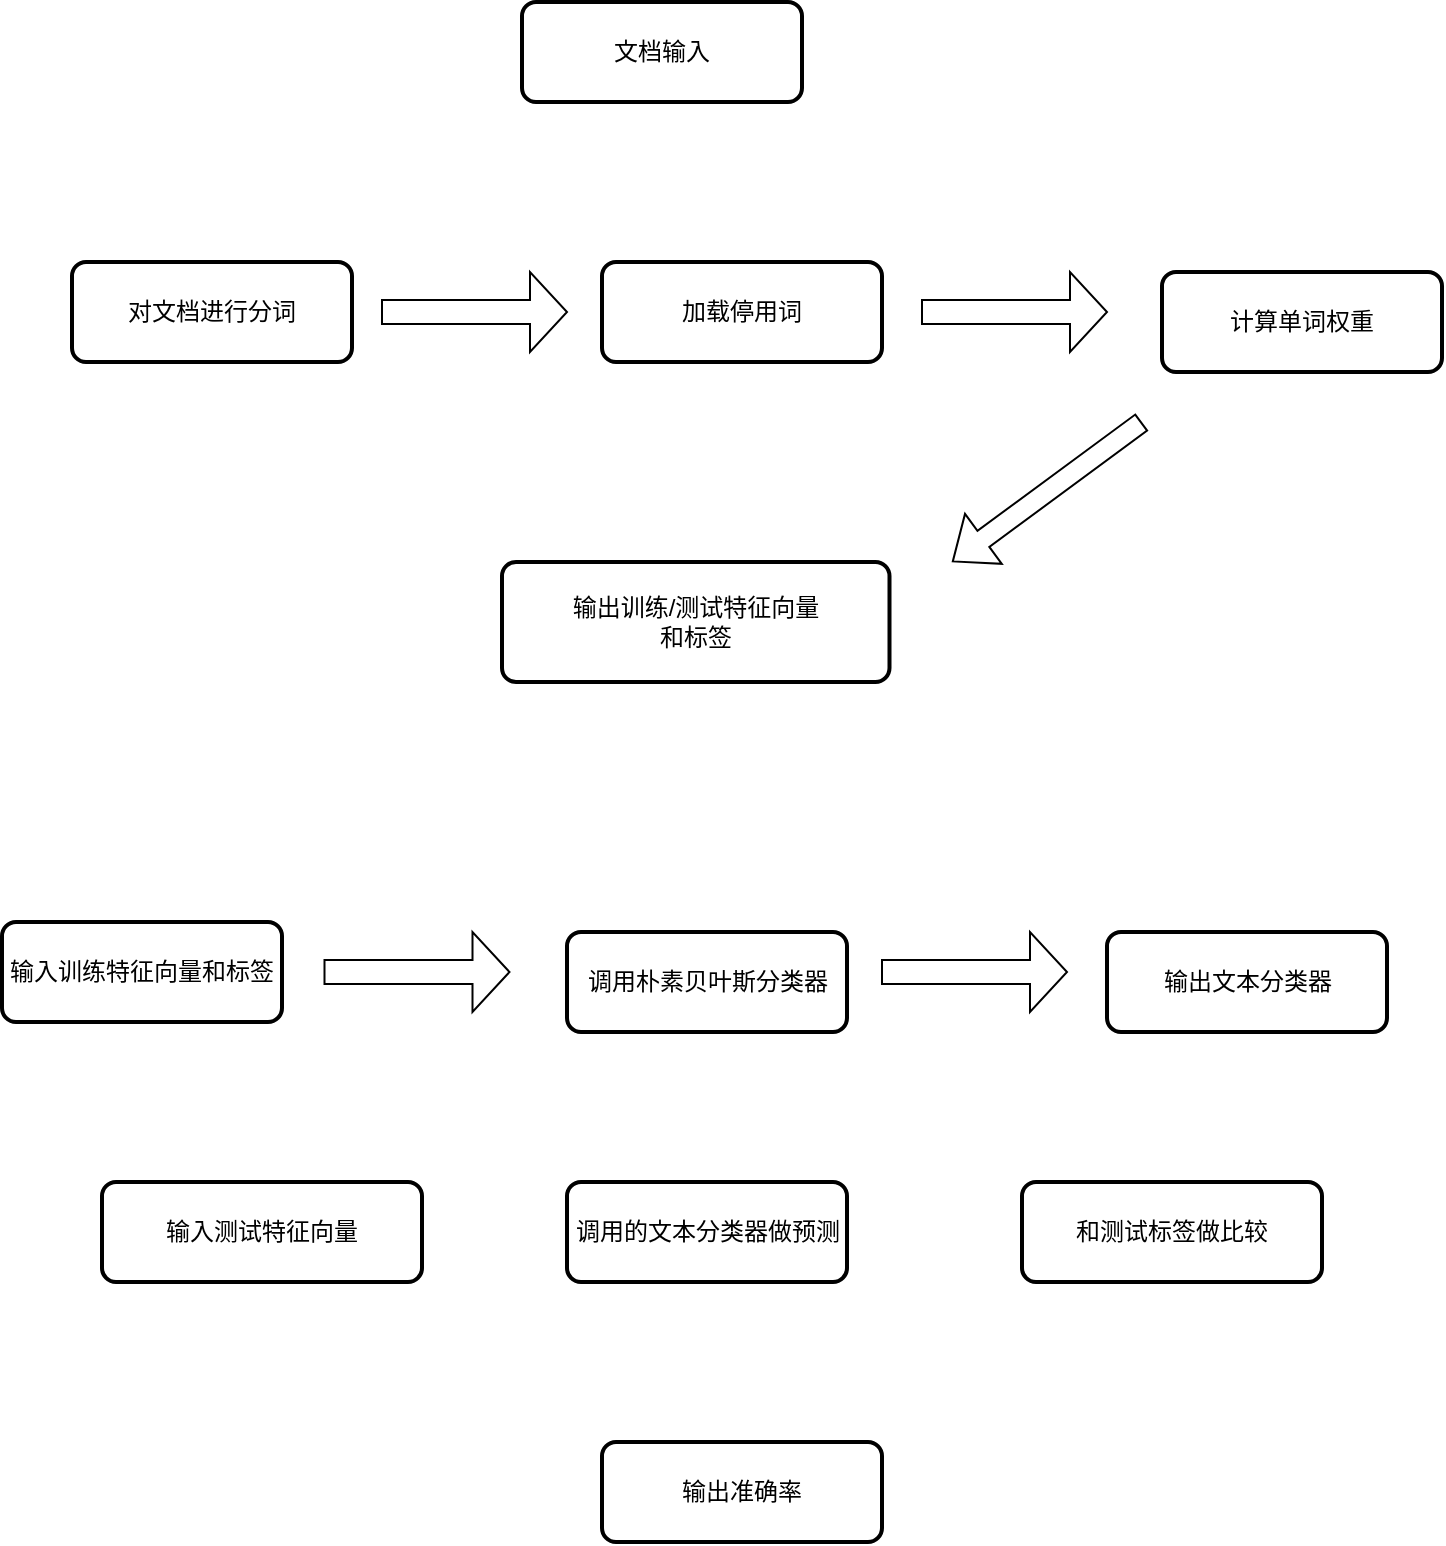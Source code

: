 <mxfile version="21.5.2" type="github">
  <diagram name="第 1 页" id="rNnZSmpVsnvhEYnPXjJP">
    <mxGraphModel dx="1434" dy="755" grid="1" gridSize="10" guides="1" tooltips="1" connect="1" arrows="1" fold="1" page="1" pageScale="1" pageWidth="827" pageHeight="1169" math="0" shadow="0">
      <root>
        <mxCell id="0" />
        <mxCell id="1" parent="0" />
        <mxCell id="xnREdT0JmF6SlJ20tpJP-6" value="对文档进行分词" style="rounded=1;whiteSpace=wrap;html=1;absoluteArcSize=1;arcSize=14;strokeWidth=2;" vertex="1" parent="1">
          <mxGeometry x="105" y="220" width="140" height="50" as="geometry" />
        </mxCell>
        <mxCell id="xnREdT0JmF6SlJ20tpJP-8" value="加载停用词" style="rounded=1;whiteSpace=wrap;html=1;absoluteArcSize=1;arcSize=14;strokeWidth=2;" vertex="1" parent="1">
          <mxGeometry x="370" y="220" width="140" height="50" as="geometry" />
        </mxCell>
        <mxCell id="xnREdT0JmF6SlJ20tpJP-11" value="计算单词权重" style="rounded=1;whiteSpace=wrap;html=1;absoluteArcSize=1;arcSize=14;strokeWidth=2;" vertex="1" parent="1">
          <mxGeometry x="650" y="225" width="140" height="50" as="geometry" />
        </mxCell>
        <mxCell id="xnREdT0JmF6SlJ20tpJP-21" value="" style="shape=singleArrow;whiteSpace=wrap;html=1;" vertex="1" parent="1">
          <mxGeometry x="260" y="225" width="92.5" height="40" as="geometry" />
        </mxCell>
        <mxCell id="xnREdT0JmF6SlJ20tpJP-26" value="调用朴素贝叶斯分类器" style="rounded=1;whiteSpace=wrap;html=1;absoluteArcSize=1;arcSize=14;strokeWidth=2;" vertex="1" parent="1">
          <mxGeometry x="352.5" y="555" width="140" height="50" as="geometry" />
        </mxCell>
        <mxCell id="xnREdT0JmF6SlJ20tpJP-28" value="文档输入" style="rounded=1;whiteSpace=wrap;html=1;absoluteArcSize=1;arcSize=14;strokeWidth=2;" vertex="1" parent="1">
          <mxGeometry x="330" y="90" width="140" height="50" as="geometry" />
        </mxCell>
        <mxCell id="xnREdT0JmF6SlJ20tpJP-29" value="&lt;div&gt;输出训练/测试特征向量&lt;/div&gt;&lt;div&gt;和标签&lt;/div&gt;" style="rounded=1;whiteSpace=wrap;html=1;absoluteArcSize=1;arcSize=14;strokeWidth=2;" vertex="1" parent="1">
          <mxGeometry x="320" y="370" width="193.75" height="60" as="geometry" />
        </mxCell>
        <mxCell id="xnREdT0JmF6SlJ20tpJP-30" value="" style="shape=flexArrow;endArrow=classic;html=1;rounded=0;" edge="1" parent="1">
          <mxGeometry width="50" height="50" relative="1" as="geometry">
            <mxPoint x="640" y="300" as="sourcePoint" />
            <mxPoint x="545" y="370" as="targetPoint" />
          </mxGeometry>
        </mxCell>
        <mxCell id="xnREdT0JmF6SlJ20tpJP-31" value="" style="shape=singleArrow;whiteSpace=wrap;html=1;" vertex="1" parent="1">
          <mxGeometry x="530" y="225" width="92.5" height="40" as="geometry" />
        </mxCell>
        <mxCell id="xnREdT0JmF6SlJ20tpJP-33" value="输入训练特征向量和标签" style="rounded=1;whiteSpace=wrap;html=1;absoluteArcSize=1;arcSize=14;strokeWidth=2;" vertex="1" parent="1">
          <mxGeometry x="70" y="550" width="140" height="50" as="geometry" />
        </mxCell>
        <mxCell id="xnREdT0JmF6SlJ20tpJP-34" value="输出文本分类器" style="rounded=1;whiteSpace=wrap;html=1;absoluteArcSize=1;arcSize=14;strokeWidth=2;" vertex="1" parent="1">
          <mxGeometry x="622.5" y="555" width="140" height="50" as="geometry" />
        </mxCell>
        <mxCell id="xnREdT0JmF6SlJ20tpJP-35" value="" style="shape=singleArrow;whiteSpace=wrap;html=1;" vertex="1" parent="1">
          <mxGeometry x="231.25" y="555" width="92.5" height="40" as="geometry" />
        </mxCell>
        <mxCell id="xnREdT0JmF6SlJ20tpJP-36" value="" style="shape=singleArrow;whiteSpace=wrap;html=1;" vertex="1" parent="1">
          <mxGeometry x="510" y="555" width="92.5" height="40" as="geometry" />
        </mxCell>
        <mxCell id="xnREdT0JmF6SlJ20tpJP-37" value="输入测试特征向量" style="rounded=1;whiteSpace=wrap;html=1;absoluteArcSize=1;arcSize=14;strokeWidth=2;" vertex="1" parent="1">
          <mxGeometry x="120" y="680" width="160" height="50" as="geometry" />
        </mxCell>
        <mxCell id="xnREdT0JmF6SlJ20tpJP-39" value="调用的文本分类器做预测" style="rounded=1;whiteSpace=wrap;html=1;absoluteArcSize=1;arcSize=14;strokeWidth=2;" vertex="1" parent="1">
          <mxGeometry x="352.5" y="680" width="140" height="50" as="geometry" />
        </mxCell>
        <mxCell id="xnREdT0JmF6SlJ20tpJP-41" value="输出准确率" style="rounded=1;whiteSpace=wrap;html=1;absoluteArcSize=1;arcSize=14;strokeWidth=2;" vertex="1" parent="1">
          <mxGeometry x="370" y="810" width="140" height="50" as="geometry" />
        </mxCell>
        <mxCell id="xnREdT0JmF6SlJ20tpJP-42" value="和测试标签做比较" style="rounded=1;whiteSpace=wrap;html=1;absoluteArcSize=1;arcSize=14;strokeWidth=2;" vertex="1" parent="1">
          <mxGeometry x="580" y="680" width="150" height="50" as="geometry" />
        </mxCell>
      </root>
    </mxGraphModel>
  </diagram>
</mxfile>
